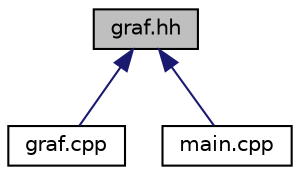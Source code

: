 digraph G
{
  edge [fontname="Helvetica",fontsize="10",labelfontname="Helvetica",labelfontsize="10"];
  node [fontname="Helvetica",fontsize="10",shape=record];
  Node1 [label="graf.hh",height=0.2,width=0.4,color="black", fillcolor="grey75", style="filled" fontcolor="black"];
  Node1 -> Node2 [dir="back",color="midnightblue",fontsize="10",style="solid"];
  Node2 [label="graf.cpp",height=0.2,width=0.4,color="black", fillcolor="white", style="filled",URL="$graf_8cpp.html",tooltip="Definicje metod klasy Graf."];
  Node1 -> Node3 [dir="back",color="midnightblue",fontsize="10",style="solid"];
  Node3 [label="main.cpp",height=0.2,width=0.4,color="black", fillcolor="white", style="filled",URL="$main_8cpp.html",tooltip="Zawiera definicje glownej funkcji programu."];
}
